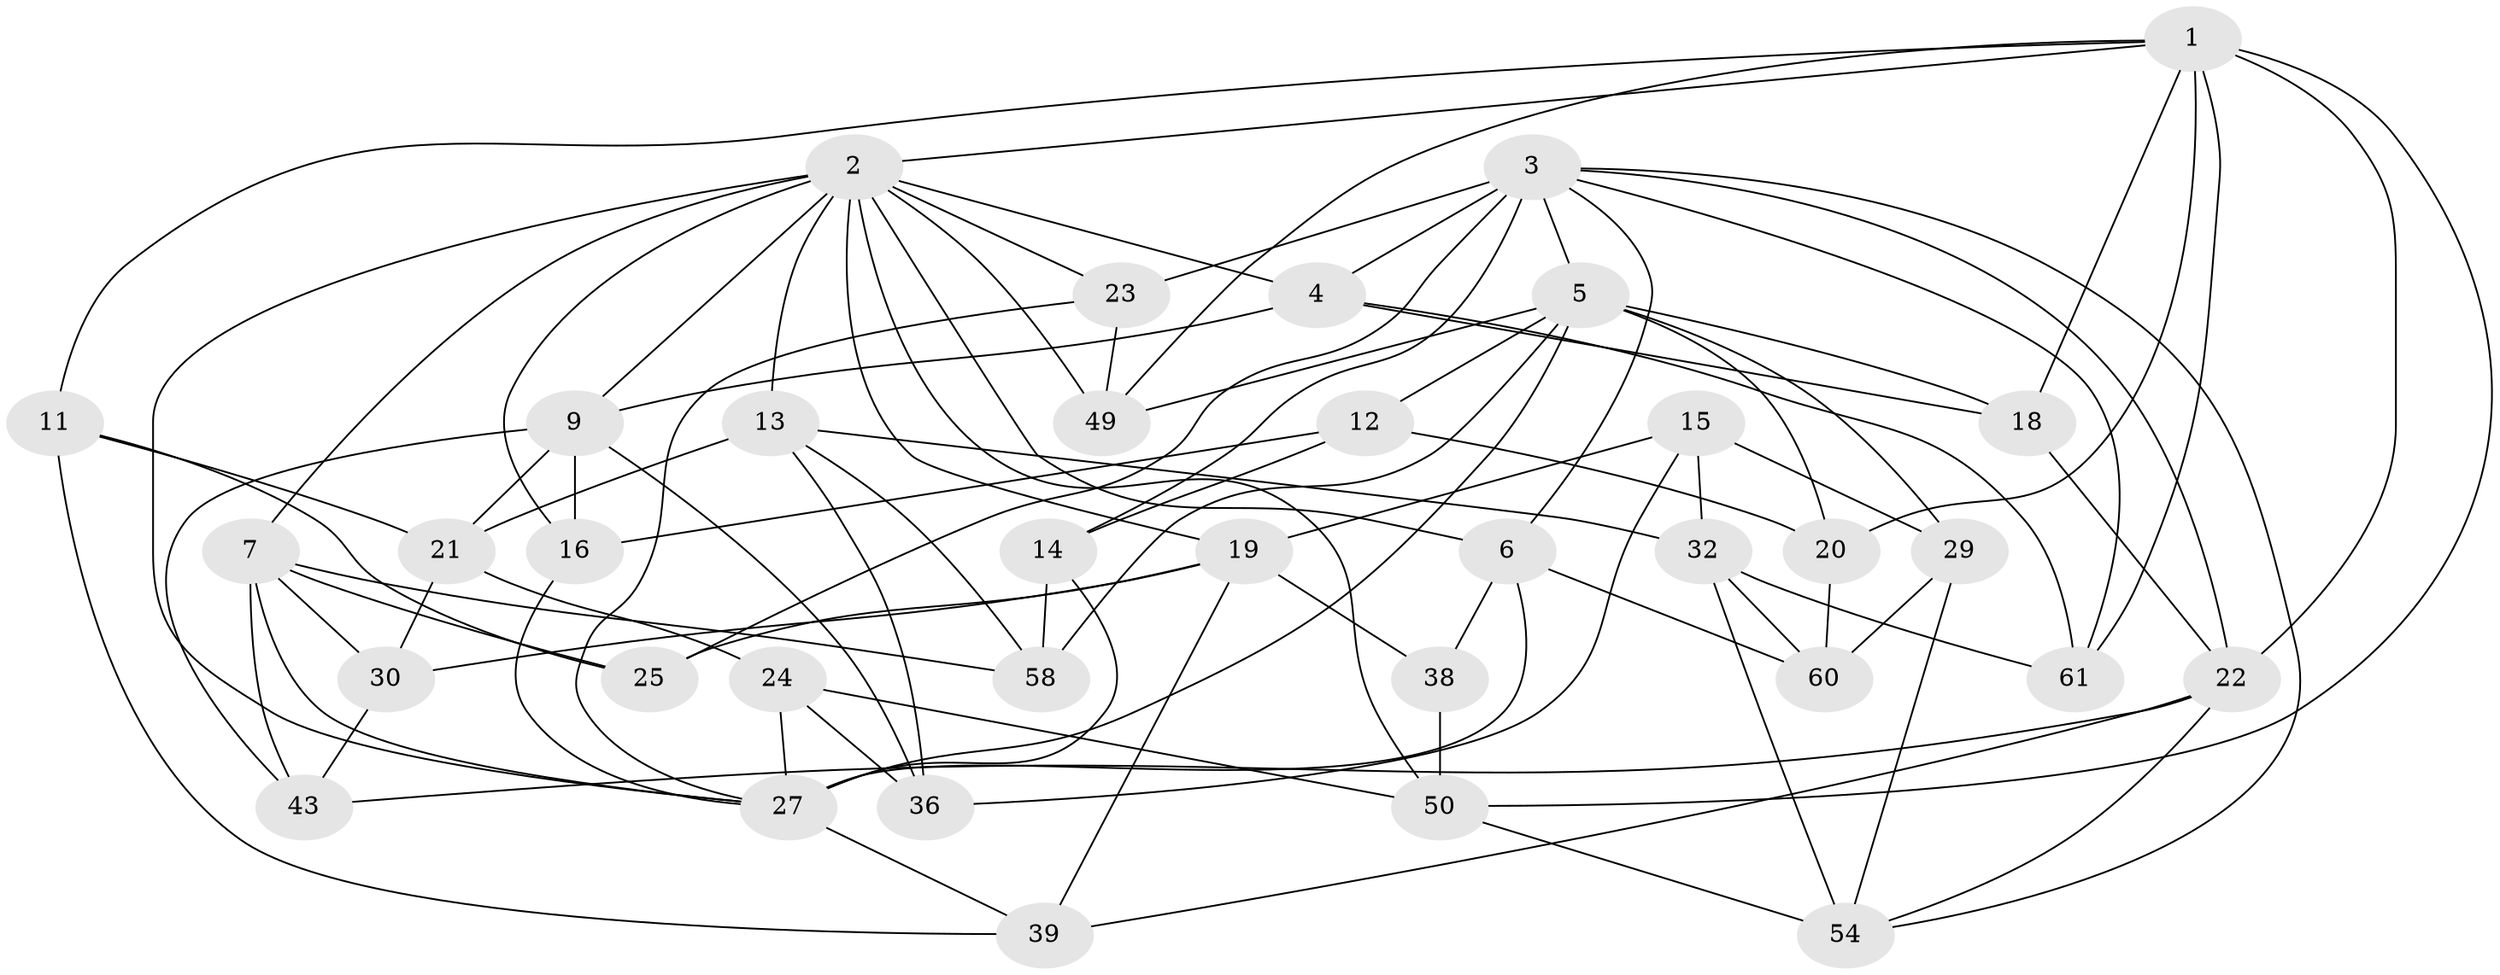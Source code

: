 // original degree distribution, {4: 1.0}
// Generated by graph-tools (version 1.1) at 2025/20/03/04/25 18:20:53]
// undirected, 36 vertices, 92 edges
graph export_dot {
graph [start="1"]
  node [color=gray90,style=filled];
  1 [super="+44+40"];
  2 [super="+26+8"];
  3 [super="+34"];
  4 [super="+10"];
  5 [super="+17"];
  6 [super="+47"];
  7 [super="+35"];
  9 [super="+59"];
  11;
  12;
  13 [super="+45"];
  14;
  15;
  16;
  18;
  19 [super="+41"];
  20;
  21 [super="+48"];
  22 [super="+33"];
  23;
  24;
  25;
  27 [super="+37+31+53"];
  29;
  30;
  32 [super="+46"];
  36;
  38;
  39;
  43;
  49;
  50 [super="+57"];
  54 [super="+56"];
  58;
  60;
  61;
  1 -- 11;
  1 -- 18;
  1 -- 61;
  1 -- 22;
  1 -- 49;
  1 -- 2;
  1 -- 20;
  1 -- 50;
  2 -- 16;
  2 -- 23;
  2 -- 6;
  2 -- 7;
  2 -- 27;
  2 -- 13;
  2 -- 49;
  2 -- 19;
  2 -- 4;
  2 -- 9;
  2 -- 50;
  3 -- 25;
  3 -- 4 [weight=2];
  3 -- 5;
  3 -- 6;
  3 -- 23;
  3 -- 54;
  3 -- 61;
  3 -- 14;
  3 -- 22;
  4 -- 9;
  4 -- 18;
  4 -- 61;
  5 -- 18;
  5 -- 20;
  5 -- 49;
  5 -- 58;
  5 -- 27;
  5 -- 12;
  5 -- 29;
  6 -- 60;
  6 -- 38;
  6 -- 27 [weight=2];
  7 -- 25;
  7 -- 30;
  7 -- 43;
  7 -- 58;
  7 -- 27;
  9 -- 16;
  9 -- 43;
  9 -- 36;
  9 -- 21;
  11 -- 25;
  11 -- 39;
  11 -- 21;
  12 -- 20;
  12 -- 16;
  12 -- 14;
  13 -- 36;
  13 -- 58;
  13 -- 21 [weight=2];
  13 -- 32;
  14 -- 58;
  14 -- 27;
  15 -- 32;
  15 -- 19;
  15 -- 29;
  15 -- 36;
  16 -- 27;
  18 -- 22;
  19 -- 25;
  19 -- 39;
  19 -- 38;
  19 -- 30;
  20 -- 60;
  21 -- 24;
  21 -- 30;
  22 -- 39;
  22 -- 54;
  22 -- 43;
  23 -- 49;
  23 -- 27;
  24 -- 50;
  24 -- 36;
  24 -- 27;
  27 -- 39;
  29 -- 60;
  29 -- 54;
  30 -- 43;
  32 -- 61;
  32 -- 54 [weight=2];
  32 -- 60;
  38 -- 50 [weight=2];
  50 -- 54;
}
